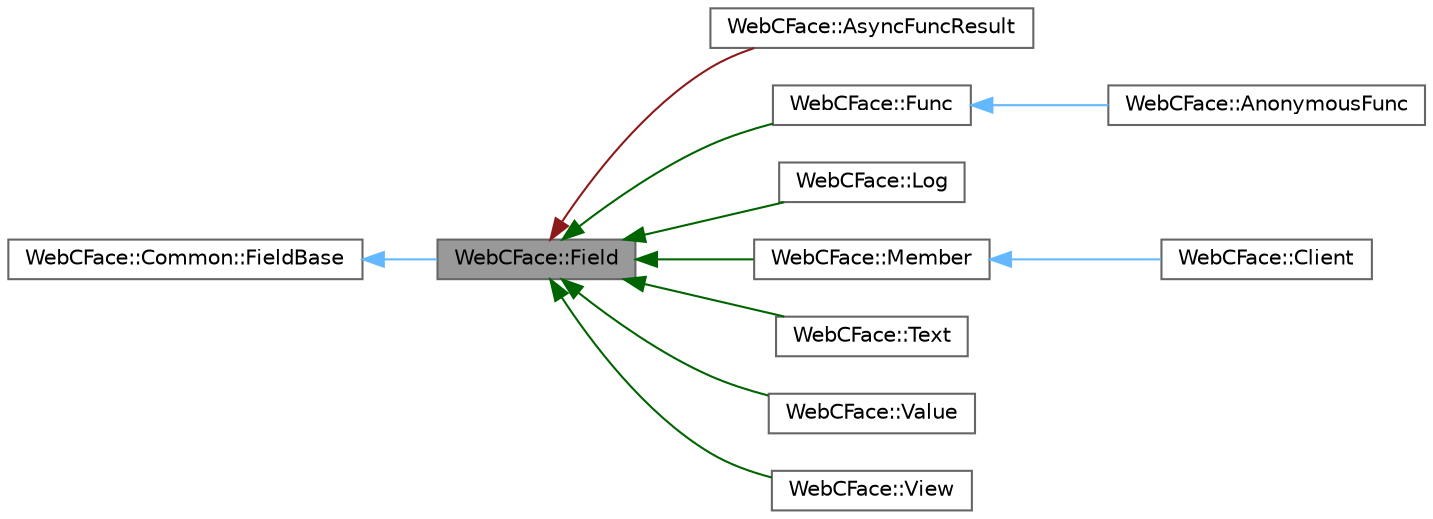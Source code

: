 digraph "WebCFace::Field"
{
 // LATEX_PDF_SIZE
  bgcolor="transparent";
  edge [fontname=Helvetica,fontsize=10,labelfontname=Helvetica,labelfontsize=10];
  node [fontname=Helvetica,fontsize=10,shape=box,height=0.2,width=0.4];
  rankdir="LR";
  Node1 [id="Node000001",label="WebCFace::Field",height=0.2,width=0.4,color="gray40", fillcolor="grey60", style="filled", fontcolor="black",tooltip="ClientDataの参照とメンバ名とデータ名を持つクラス"];
  Node2 -> Node1 [id="edge1_Node000001_Node000002",dir="back",color="steelblue1",style="solid",tooltip=" "];
  Node2 [id="Node000002",label="WebCFace::Common::FieldBase",height=0.2,width=0.4,color="gray40", fillcolor="white", style="filled",URL="$structWebCFace_1_1Common_1_1FieldBase.html",tooltip="メンバ名とデータ名を持つクラス"];
  Node1 -> Node3 [id="edge2_Node000001_Node000003",dir="back",color="firebrick4",style="solid",tooltip=" "];
  Node3 [id="Node000003",label="WebCFace::AsyncFuncResult",height=0.2,width=0.4,color="gray40", fillcolor="white", style="filled",URL="$classWebCFace_1_1AsyncFuncResult.html",tooltip=" "];
  Node1 -> Node4 [id="edge3_Node000001_Node000004",dir="back",color="darkgreen",style="solid",tooltip=" "];
  Node4 [id="Node000004",label="WebCFace::Func",height=0.2,width=0.4,color="gray40", fillcolor="white", style="filled",URL="$classWebCFace_1_1Func.html",tooltip="関数1つを表すクラス"];
  Node4 -> Node5 [id="edge4_Node000004_Node000005",dir="back",color="steelblue1",style="solid",tooltip=" "];
  Node5 [id="Node000005",label="WebCFace::AnonymousFunc",height=0.2,width=0.4,color="gray40", fillcolor="white", style="filled",URL="$classWebCFace_1_1AnonymousFunc.html",tooltip=" "];
  Node1 -> Node6 [id="edge5_Node000001_Node000006",dir="back",color="darkgreen",style="solid",tooltip=" "];
  Node6 [id="Node000006",label="WebCFace::Log",height=0.2,width=0.4,color="gray40", fillcolor="white", style="filled",URL="$classWebCFace_1_1Log.html",tooltip=" "];
  Node1 -> Node7 [id="edge6_Node000001_Node000007",dir="back",color="darkgreen",style="solid",tooltip=" "];
  Node7 [id="Node000007",label="WebCFace::Member",height=0.2,width=0.4,color="gray40", fillcolor="white", style="filled",URL="$classWebCFace_1_1Member.html",tooltip="他のクライアントを参照することを表すクラス"];
  Node7 -> Node8 [id="edge7_Node000007_Node000008",dir="back",color="steelblue1",style="solid",tooltip=" "];
  Node8 [id="Node000008",label="WebCFace::Client",height=0.2,width=0.4,color="gray40", fillcolor="white", style="filled",URL="$classWebCFace_1_1Client.html",tooltip="サーバーに接続するクライアント。"];
  Node1 -> Node9 [id="edge8_Node000001_Node000009",dir="back",color="darkgreen",style="solid",tooltip=" "];
  Node9 [id="Node000009",label="WebCFace::Text",height=0.2,width=0.4,color="gray40", fillcolor="white", style="filled",URL="$classWebCFace_1_1Text.html",tooltip="文字列の送受信データを表すクラス"];
  Node1 -> Node10 [id="edge9_Node000001_Node000010",dir="back",color="darkgreen",style="solid",tooltip=" "];
  Node10 [id="Node000010",label="WebCFace::Value",height=0.2,width=0.4,color="gray40", fillcolor="white", style="filled",URL="$classWebCFace_1_1Value.html",tooltip="実数値またはその配列の送受信データを表すクラス"];
  Node1 -> Node11 [id="edge10_Node000001_Node000011",dir="back",color="darkgreen",style="solid",tooltip=" "];
  Node11 [id="Node000011",label="WebCFace::View",height=0.2,width=0.4,color="gray40", fillcolor="white", style="filled",URL="$classWebCFace_1_1View.html",tooltip="Viewの送受信データを表すクラス"];
}
